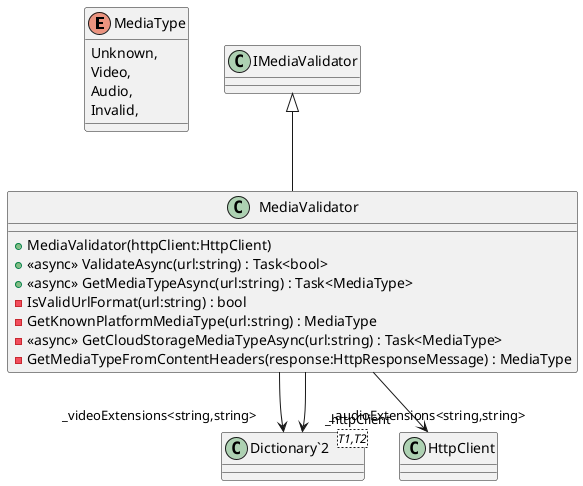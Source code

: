 @startuml
enum MediaType {
    Unknown,
    Video,
    Audio,
    Invalid,
}
class MediaValidator {
    + MediaValidator(httpClient:HttpClient)
    + <<async>> ValidateAsync(url:string) : Task<bool>
    + <<async>> GetMediaTypeAsync(url:string) : Task<MediaType>
    - IsValidUrlFormat(url:string) : bool
    - GetKnownPlatformMediaType(url:string) : MediaType
    - <<async>> GetCloudStorageMediaTypeAsync(url:string) : Task<MediaType>
    - GetMediaTypeFromContentHeaders(response:HttpResponseMessage) : MediaType
}
class "Dictionary`2"<T1,T2> {
}
IMediaValidator <|-- MediaValidator
MediaValidator --> "_httpClient" HttpClient
MediaValidator --> "_videoExtensions<string,string>" "Dictionary`2"
MediaValidator --> "_audioExtensions<string,string>" "Dictionary`2"
@enduml
